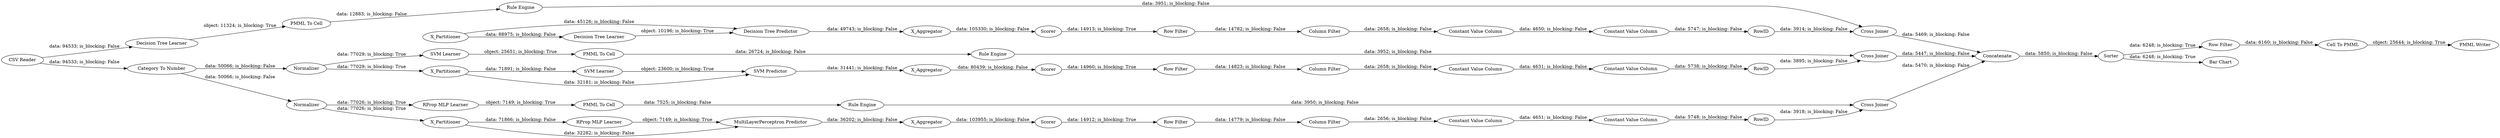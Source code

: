 digraph {
	"8003361378110162837_11" [label="RProp MLP Learner"]
	"-2378101522219940765_310" [label=Concatenate]
	"196727715079371513_34" [label="Rule Engine"]
	"2928635538913084473_298" [label="Rule Engine"]
	"-7412493780194084167_293" [label=RowID]
	"-2378101522219940765_313" [label="Row Filter"]
	"196727715079371513_33" [label="Decision Tree Learner"]
	"8003361378110162837_13" [label=X_Aggregator]
	"-5403173723177656004_22" [label="PMML To Cell"]
	"2928635538913084473_299" [label="SVM Learner"]
	"-5339833325677121854_32" [label="Decision Tree Predictor"]
	"-2378101522219940765_315" [label="Cell To PMML"]
	"-7412493780194084167_9" [label="Row Filter"]
	"-5339833325677121854_296" [label="Cross Joiner"]
	"-5403173723177656004_23" [label="Rule Engine"]
	"3872296162706887763_19" [label=RowID]
	"-2485032648242712135_32" [label="SVM Predictor"]
	"8227471021936399605_293" [label=RowID]
	"196727715079371513_28" [label="PMML To Cell"]
	"-5339833325677121854_39" [label=Scorer]
	"-2485032648242712135_41" [label=Scorer]
	"-2378101522219940765_2" [label="Category To Number"]
	"-5339833325677121854_307" [label=X_Partitioner]
	"3872296162706887763_15" [label="Row Filter"]
	"3872296162706887763_17" [label="Constant Value Column"]
	"-5339833325677121854_31" [label="Decision Tree Learner"]
	"8003361378110162837_9" [label=Normalizer]
	"-7412493780194084167_290" [label="Constant Value Column"]
	"3872296162706887763_16" [label="Column Filter"]
	"2928635538913084473_297" [label="PMML To Cell"]
	"-7412493780194084167_292" [label="Constant Value Column"]
	"-2378101522219940765_314" [label="Bar Chart"]
	"-2485032648242712135_31" [label="SVM Learner"]
	"-2485032648242712135_304" [label="Cross Joiner"]
	"8227471021936399605_292" [label="Constant Value Column"]
	"-5403173723177656004_21" [label="RProp MLP Learner"]
	"8003361378110162837_14" [label=Scorer]
	"3872296162706887763_18" [label="Constant Value Column"]
	"8003361378110162837_25" [label="Cross Joiner"]
	"8227471021936399605_9" [label="Row Filter"]
	"-2485032648242712135_40" [label=Normalizer]
	"-2378101522219940765_8" [label="CSV Reader"]
	"8003361378110162837_10" [label=X_Partitioner]
	"-2378101522219940765_312" [label=Sorter]
	"8003361378110162837_12" [label="MultiLayerPerceptron Predictor"]
	"8227471021936399605_294" [label="Column Filter"]
	"8227471021936399605_290" [label="Constant Value Column"]
	"-2378101522219940765_316" [label="PMML Writer"]
	"-7412493780194084167_294" [label="Column Filter"]
	"-5339833325677121854_7" [label=X_Aggregator]
	"-2485032648242712135_295" [label=X_Partitioner]
	"-2485032648242712135_7" [label=X_Aggregator]
	"-2485032648242712135_40" -> "-2485032648242712135_295" [label="data: 77029; is_blocking: True"]
	"8227471021936399605_292" -> "8227471021936399605_293" [label="data: 5747; is_blocking: False"]
	"-5339833325677121854_31" -> "-5339833325677121854_32" [label="object: 10196; is_blocking: True"]
	"3872296162706887763_19" -> "8003361378110162837_25" [label="data: 3918; is_blocking: False"]
	"-5403173723177656004_21" -> "-5403173723177656004_22" [label="object: 7149; is_blocking: True"]
	"-2485032648242712135_7" -> "-2485032648242712135_41" [label="data: 80439; is_blocking: False"]
	"-5339833325677121854_307" -> "-5339833325677121854_31" [label="data: 88975; is_blocking: False"]
	"3872296162706887763_15" -> "3872296162706887763_16" [label="data: 14779; is_blocking: False"]
	"-2378101522219940765_310" -> "-2378101522219940765_312" [label="data: 5850; is_blocking: False"]
	"-2378101522219940765_8" -> "196727715079371513_33" [label="data: 94533; is_blocking: False"]
	"8003361378110162837_25" -> "-2378101522219940765_310" [label="data: 5470; is_blocking: False"]
	"-2485032648242712135_41" -> "-7412493780194084167_9" [label="data: 14960; is_blocking: True"]
	"8003361378110162837_13" -> "8003361378110162837_14" [label="data: 103955; is_blocking: False"]
	"-2485032648242712135_40" -> "2928635538913084473_299" [label="data: 77029; is_blocking: True"]
	"-5339833325677121854_307" -> "-5339833325677121854_32" [label="data: 45126; is_blocking: False"]
	"-2378101522219940765_2" -> "8003361378110162837_9" [label="data: 50066; is_blocking: False"]
	"8227471021936399605_294" -> "8227471021936399605_290" [label="data: 2658; is_blocking: False"]
	"3872296162706887763_18" -> "3872296162706887763_19" [label="data: 5748; is_blocking: False"]
	"3872296162706887763_17" -> "3872296162706887763_18" [label="data: 4651; is_blocking: False"]
	"-5403173723177656004_23" -> "8003361378110162837_25" [label="data: 3950; is_blocking: False"]
	"8003361378110162837_11" -> "8003361378110162837_12" [label="object: 7149; is_blocking: True"]
	"-2485032648242712135_295" -> "-2485032648242712135_32" [label="data: 32181; is_blocking: False"]
	"196727715079371513_34" -> "-5339833325677121854_296" [label="data: 3951; is_blocking: False"]
	"-2485032648242712135_304" -> "-2378101522219940765_310" [label="data: 5447; is_blocking: False"]
	"-5339833325677121854_296" -> "-2378101522219940765_310" [label="data: 5469; is_blocking: False"]
	"-2485032648242712135_31" -> "-2485032648242712135_32" [label="object: 23600; is_blocking: True"]
	"-2378101522219940765_8" -> "-2378101522219940765_2" [label="data: 94533; is_blocking: False"]
	"196727715079371513_28" -> "196727715079371513_34" [label="data: 12883; is_blocking: False"]
	"-5339833325677121854_32" -> "-5339833325677121854_7" [label="data: 49743; is_blocking: False"]
	"-2378101522219940765_2" -> "-2485032648242712135_40" [label="data: 50066; is_blocking: False"]
	"-2485032648242712135_32" -> "-2485032648242712135_7" [label="data: 31441; is_blocking: False"]
	"2928635538913084473_298" -> "-2485032648242712135_304" [label="data: 3952; is_blocking: False"]
	"8003361378110162837_12" -> "8003361378110162837_13" [label="data: 36202; is_blocking: False"]
	"-7412493780194084167_293" -> "-2485032648242712135_304" [label="data: 3895; is_blocking: False"]
	"8003361378110162837_14" -> "3872296162706887763_15" [label="data: 14912; is_blocking: True"]
	"3872296162706887763_16" -> "3872296162706887763_17" [label="data: 2656; is_blocking: False"]
	"2928635538913084473_297" -> "2928635538913084473_298" [label="data: 26724; is_blocking: False"]
	"196727715079371513_33" -> "196727715079371513_28" [label="object: 11324; is_blocking: True"]
	"8003361378110162837_9" -> "-5403173723177656004_21" [label="data: 77026; is_blocking: True"]
	"-5339833325677121854_39" -> "8227471021936399605_9" [label="data: 14913; is_blocking: True"]
	"8003361378110162837_10" -> "8003361378110162837_11" [label="data: 71866; is_blocking: False"]
	"-5339833325677121854_7" -> "-5339833325677121854_39" [label="data: 105330; is_blocking: False"]
	"-7412493780194084167_9" -> "-7412493780194084167_294" [label="data: 14823; is_blocking: False"]
	"-2485032648242712135_295" -> "-2485032648242712135_31" [label="data: 71891; is_blocking: False"]
	"-7412493780194084167_292" -> "-7412493780194084167_293" [label="data: 5738; is_blocking: False"]
	"8003361378110162837_9" -> "8003361378110162837_10" [label="data: 77026; is_blocking: True"]
	"8227471021936399605_290" -> "8227471021936399605_292" [label="data: 4650; is_blocking: False"]
	"-5403173723177656004_22" -> "-5403173723177656004_23" [label="data: 7525; is_blocking: False"]
	"2928635538913084473_299" -> "2928635538913084473_297" [label="object: 25651; is_blocking: True"]
	"-7412493780194084167_290" -> "-7412493780194084167_292" [label="data: 4631; is_blocking: False"]
	"8227471021936399605_293" -> "-5339833325677121854_296" [label="data: 3914; is_blocking: False"]
	"-2378101522219940765_315" -> "-2378101522219940765_316" [label="object: 25644; is_blocking: True"]
	"-7412493780194084167_294" -> "-7412493780194084167_290" [label="data: 2658; is_blocking: False"]
	"-2378101522219940765_312" -> "-2378101522219940765_314" [label="data: 6248; is_blocking: True"]
	"-2378101522219940765_312" -> "-2378101522219940765_313" [label="data: 6248; is_blocking: True"]
	"8227471021936399605_9" -> "8227471021936399605_294" [label="data: 14782; is_blocking: False"]
	"8003361378110162837_10" -> "8003361378110162837_12" [label="data: 32282; is_blocking: False"]
	"-2378101522219940765_313" -> "-2378101522219940765_315" [label="data: 6160; is_blocking: False"]
	rankdir=LR
}
